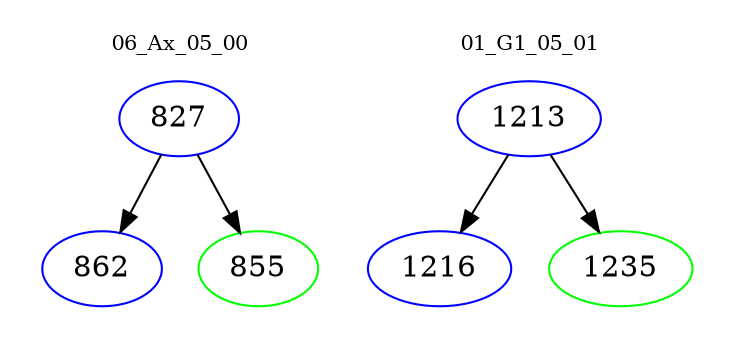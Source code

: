 digraph{
subgraph cluster_0 {
color = white
label = "06_Ax_05_00";
fontsize=10;
T0_827 [label="827", color="blue"]
T0_827 -> T0_862 [color="black"]
T0_862 [label="862", color="blue"]
T0_827 -> T0_855 [color="black"]
T0_855 [label="855", color="green"]
}
subgraph cluster_1 {
color = white
label = "01_G1_05_01";
fontsize=10;
T1_1213 [label="1213", color="blue"]
T1_1213 -> T1_1216 [color="black"]
T1_1216 [label="1216", color="blue"]
T1_1213 -> T1_1235 [color="black"]
T1_1235 [label="1235", color="green"]
}
}
